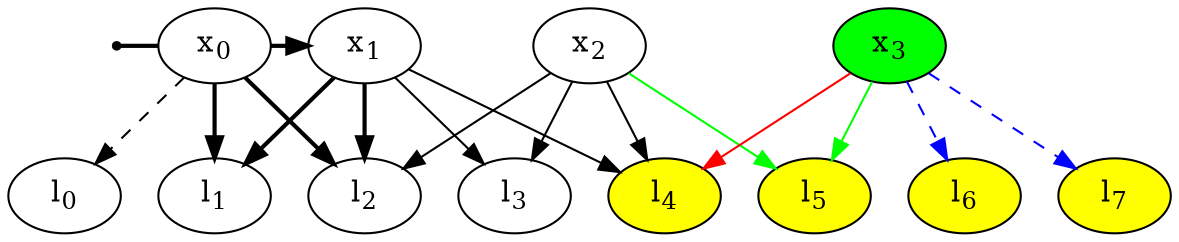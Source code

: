 digraph G {
 concentrate=true;

  x0i[shape=point label=<x<SUB>0_initial</SUB>>]
  x0[label=<x<SUB>0</SUB>>, style=filled color=black fillcolor=white];
  x1[label=<x<SUB>1</SUB>>, style=filled color="black" fillcolor=white];
  x2[label=<x<SUB>2</SUB>>, style=filled color="black" fillcolor=white]
  x3[label=<x<SUB>3</SUB>>, style=filled color="black" fillcolor=green]

  l0[label=<l<SUB>0</SUB>> style="filled" color="black" fillcolor="white"]
  l1[label=<l<SUB>1</SUB>> style="filled" color="black" fillcolor="white"]
  l2[label=<l<SUB>2</SUB>> style="filled" color="black" fillcolor="white"]
  l3[label=<l<SUB>3</SUB>> style="filled" color="black" fillcolor="white"]
  l4[label=<l<SUB>4</SUB>> style="filled" color="black" fillcolor="yellow"]
  l5[label=<l<SUB>5</SUB>> style="filled" color="black" fillcolor="yellow"]
  l6[label=<l<SUB>6</SUB>> style="filled" color="black" fillcolor="yellow"]
  l7[label=<l<SUB>7</SUB>> style="filled" color="black" fillcolor="yellow"]

  edge  [style=bold, fontname="Arial" weight=1]

  x0i -> x0 [arrowhead=none constraint=false]
  
  x0 -> x1 [color=black constraint=false];

  x0 -> l0 [style=dashed color=black]

  x0 -> l1 [color=black]
  x0 -> l2 [color=black]

  x1 -> l1 [color=black]
  x1 -> l2 [color=black]

  x1 -> l3 [style=filled color=black]
  x1 -> l4 [style=filled color=black]

  x2 -> l2 [style=filled color=black]
  x2 -> l3 [style=filled color=black]
  x2 -> l4 [style=filled color=black]

  x2 -> l5 [style=filled color=green]

  x3 -> l4 [style=filled color=red]
  x3 -> l5 [style=filled color=green]

  x3 -> l6 [style=dashed color=blue]
  x3 -> l7 [style=dashed color=blue]

}

